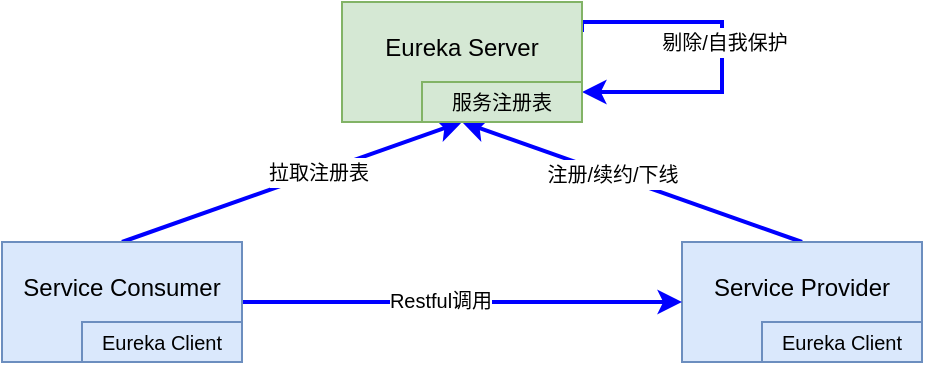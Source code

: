 <mxfile version="12.2.2" type="device" pages="2"><diagram id="KGBEuiB-K4BY7jLVxQqD" name="Eureka实现原理"><mxGraphModel dx="1010" dy="579" grid="1" gridSize="10" guides="1" tooltips="1" connect="1" arrows="1" fold="1" page="1" pageScale="1" pageWidth="827" pageHeight="1169" math="0" shadow="0"><root><mxCell id="0"/><mxCell id="1" parent="0"/><mxCell id="FWv4UefHYUNxkpaXnFh2-11" style="edgeStyle=orthogonalEdgeStyle;rounded=0;orthogonalLoop=1;jettySize=auto;html=1;exitX=1;exitY=0.25;exitDx=0;exitDy=0;strokeColor=#0000FF;strokeWidth=2;entryX=1;entryY=0.25;entryDx=0;entryDy=0;" edge="1" parent="1" source="ufvJfm_LXBG0WilTw0Zj-1" target="FWv4UefHYUNxkpaXnFh2-4"><mxGeometry relative="1" as="geometry"><mxPoint x="540" y="100" as="targetPoint"/><Array as="points"><mxPoint x="440" y="100"/><mxPoint x="510" y="100"/><mxPoint x="510" y="135"/></Array></mxGeometry></mxCell><mxCell id="FWv4UefHYUNxkpaXnFh2-12" value="&lt;font style=&quot;font-size: 10px&quot;&gt;剔除/自我保护&lt;/font&gt;" style="text;html=1;resizable=0;points=[];align=center;verticalAlign=middle;labelBackgroundColor=#ffffff;" vertex="1" connectable="0" parent="FWv4UefHYUNxkpaXnFh2-11"><mxGeometry x="-0.384" relative="1" as="geometry"><mxPoint x="20" y="10" as="offset"/></mxGeometry></mxCell><mxCell id="ufvJfm_LXBG0WilTw0Zj-1" value="Eureka Server&lt;br&gt;&lt;br&gt;" style="rounded=0;whiteSpace=wrap;html=1;fillColor=#d5e8d4;strokeColor=#82b366;" vertex="1" parent="1"><mxGeometry x="320" y="90" width="120" height="60" as="geometry"/></mxCell><mxCell id="FWv4UefHYUNxkpaXnFh2-5" style="edgeStyle=none;rounded=0;orthogonalLoop=1;jettySize=auto;html=1;exitX=0.5;exitY=0;exitDx=0;exitDy=0;entryX=0.25;entryY=1;entryDx=0;entryDy=0;strokeColor=#0000FF;strokeWidth=2;" edge="1" parent="1" source="ufvJfm_LXBG0WilTw0Zj-2" target="FWv4UefHYUNxkpaXnFh2-4"><mxGeometry relative="1" as="geometry"/></mxCell><mxCell id="FWv4UefHYUNxkpaXnFh2-8" value="&lt;font style=&quot;font-size: 10px&quot;&gt;注册/续约/下线&lt;/font&gt;" style="text;html=1;resizable=0;points=[];align=center;verticalAlign=middle;labelBackgroundColor=#ffffff;" vertex="1" connectable="0" parent="FWv4UefHYUNxkpaXnFh2-5"><mxGeometry x="0.127" y="-1" relative="1" as="geometry"><mxPoint as="offset"/></mxGeometry></mxCell><mxCell id="ufvJfm_LXBG0WilTw0Zj-2" value="Service Provider&lt;br&gt;&amp;nbsp;" style="rounded=0;whiteSpace=wrap;html=1;fillColor=#dae8fc;strokeColor=#6c8ebf;" vertex="1" parent="1"><mxGeometry x="490" y="210" width="120" height="60" as="geometry"/></mxCell><mxCell id="FWv4UefHYUNxkpaXnFh2-6" style="edgeStyle=none;rounded=0;orthogonalLoop=1;jettySize=auto;html=1;exitX=0.5;exitY=0;exitDx=0;exitDy=0;entryX=0.25;entryY=1;entryDx=0;entryDy=0;strokeColor=#0000FF;strokeWidth=2;" edge="1" parent="1" source="ufvJfm_LXBG0WilTw0Zj-3" target="FWv4UefHYUNxkpaXnFh2-4"><mxGeometry relative="1" as="geometry"/></mxCell><mxCell id="FWv4UefHYUNxkpaXnFh2-9" value="&lt;font style=&quot;font-size: 10px&quot;&gt;拉取注册表&lt;/font&gt;" style="text;html=1;resizable=0;points=[];align=center;verticalAlign=middle;labelBackgroundColor=#ffffff;" vertex="1" connectable="0" parent="FWv4UefHYUNxkpaXnFh2-6"><mxGeometry x="0.15" y="1" relative="1" as="geometry"><mxPoint as="offset"/></mxGeometry></mxCell><mxCell id="FWv4UefHYUNxkpaXnFh2-7" style="edgeStyle=none;rounded=0;orthogonalLoop=1;jettySize=auto;html=1;exitX=1;exitY=0.5;exitDx=0;exitDy=0;entryX=0;entryY=0.5;entryDx=0;entryDy=0;strokeColor=#0000FF;strokeWidth=2;" edge="1" parent="1" source="ufvJfm_LXBG0WilTw0Zj-3" target="ufvJfm_LXBG0WilTw0Zj-2"><mxGeometry relative="1" as="geometry"/></mxCell><mxCell id="FWv4UefHYUNxkpaXnFh2-10" value="&lt;font style=&quot;font-size: 10px&quot;&gt;Restful调用&lt;/font&gt;" style="text;html=1;resizable=0;points=[];align=center;verticalAlign=middle;labelBackgroundColor=#ffffff;" vertex="1" connectable="0" parent="FWv4UefHYUNxkpaXnFh2-7"><mxGeometry x="-0.105" y="1" relative="1" as="geometry"><mxPoint as="offset"/></mxGeometry></mxCell><mxCell id="ufvJfm_LXBG0WilTw0Zj-3" value="Service Consumer&lt;br&gt;&lt;br&gt;" style="rounded=0;whiteSpace=wrap;html=1;fillColor=#dae8fc;strokeColor=#6c8ebf;" vertex="1" parent="1"><mxGeometry x="150" y="210" width="120" height="60" as="geometry"/></mxCell><mxCell id="FWv4UefHYUNxkpaXnFh2-1" value="&lt;font style=&quot;font-size: 10px&quot;&gt;Eureka Client&lt;/font&gt;" style="rounded=0;whiteSpace=wrap;html=1;fillColor=#dae8fc;strokeColor=#6c8ebf;" vertex="1" parent="1"><mxGeometry x="530" y="250" width="80" height="20" as="geometry"/></mxCell><mxCell id="FWv4UefHYUNxkpaXnFh2-3" value="&lt;font style=&quot;font-size: 10px&quot;&gt;Eureka Client&lt;/font&gt;" style="rounded=0;whiteSpace=wrap;html=1;fillColor=#dae8fc;strokeColor=#6c8ebf;" vertex="1" parent="1"><mxGeometry x="190" y="250" width="80" height="20" as="geometry"/></mxCell><mxCell id="FWv4UefHYUNxkpaXnFh2-4" value="&lt;span style=&quot;font-size: 10px&quot;&gt;服务注册表&lt;/span&gt;" style="rounded=0;whiteSpace=wrap;html=1;fillColor=#d5e8d4;strokeColor=#82b366;" vertex="1" parent="1"><mxGeometry x="360" y="130" width="80" height="20" as="geometry"/></mxCell></root></mxGraphModel></diagram><diagram id="HRelE_VzBuNWrUlAa_Fg" name="Eureka高可用原理"><mxGraphModel dx="1010" dy="579" grid="1" gridSize="10" guides="1" tooltips="1" connect="1" arrows="1" fold="1" page="1" pageScale="1" pageWidth="827" pageHeight="1169" math="0" shadow="0"><root><mxCell id="dljvcagNAsJkiTTSLzKV-0"/><mxCell id="dljvcagNAsJkiTTSLzKV-1" parent="dljvcagNAsJkiTTSLzKV-0"/><mxCell id="dljvcagNAsJkiTTSLzKV-2" value="&lt;b&gt;Eureka Server&lt;/b&gt;" style="rounded=1;whiteSpace=wrap;html=1;fillColor=#d5e8d4;strokeColor=#82b366;" vertex="1" parent="dljvcagNAsJkiTTSLzKV-1"><mxGeometry x="217" y="70" width="120" height="60" as="geometry"/></mxCell><mxCell id="dljvcagNAsJkiTTSLzKV-3" value="&lt;b&gt;Eureka Server&lt;/b&gt;" style="rounded=1;whiteSpace=wrap;html=1;fillColor=#d5e8d4;strokeColor=#82b366;" vertex="1" parent="dljvcagNAsJkiTTSLzKV-1"><mxGeometry x="390" y="70" width="120" height="60" as="geometry"/></mxCell><mxCell id="dljvcagNAsJkiTTSLzKV-4" value="&lt;b&gt;Eureka Server&lt;/b&gt;" style="rounded=1;whiteSpace=wrap;html=1;fillColor=#d5e8d4;strokeColor=#82b366;" vertex="1" parent="dljvcagNAsJkiTTSLzKV-1"><mxGeometry x="581" y="70" width="120" height="60" as="geometry"/></mxCell><mxCell id="dljvcagNAsJkiTTSLzKV-5" value="北京机房" style="rounded=0;whiteSpace=wrap;html=1;fillColor=#d5e8d4;strokeColor=#82b366;" vertex="1" parent="dljvcagNAsJkiTTSLzKV-1"><mxGeometry x="232" y="70" width="90" height="20" as="geometry"/></mxCell><mxCell id="dljvcagNAsJkiTTSLzKV-6" value="深圳机房" style="rounded=0;whiteSpace=wrap;html=1;fillColor=#d5e8d4;strokeColor=#82b366;" vertex="1" parent="dljvcagNAsJkiTTSLzKV-1"><mxGeometry x="596" y="70" width="90" height="20" as="geometry"/></mxCell><mxCell id="dljvcagNAsJkiTTSLzKV-7" value="上海机房" style="rounded=0;whiteSpace=wrap;html=1;fillColor=#d5e8d4;strokeColor=#82b366;" vertex="1" parent="dljvcagNAsJkiTTSLzKV-1"><mxGeometry x="405" y="70" width="90" height="20" as="geometry"/></mxCell><mxCell id="dljvcagNAsJkiTTSLzKV-9" value="&lt;b&gt;Service Provider&lt;/b&gt;" style="rounded=1;whiteSpace=wrap;html=1;fillColor=#dae8fc;strokeColor=#6c8ebf;" vertex="1" parent="dljvcagNAsJkiTTSLzKV-1"><mxGeometry x="20" y="70" width="120" height="60" as="geometry"/></mxCell><mxCell id="dljvcagNAsJkiTTSLzKV-10" value="Eureka Client" style="rounded=0;whiteSpace=wrap;html=1;fillColor=#dae8fc;strokeColor=#6c8ebf;" vertex="1" parent="dljvcagNAsJkiTTSLzKV-1"><mxGeometry x="60" y="110" width="80" height="20" as="geometry"/></mxCell><mxCell id="dljvcagNAsJkiTTSLzKV-12" value="&lt;font style=&quot;font-size: 10px&quot;&gt;服务注册表&lt;/font&gt;" style="rounded=0;whiteSpace=wrap;html=1;fillColor=#d5e8d4;strokeColor=#82b366;" vertex="1" parent="dljvcagNAsJkiTTSLzKV-1"><mxGeometry x="267" y="110" width="70" height="20" as="geometry"/></mxCell><mxCell id="dljvcagNAsJkiTTSLzKV-13" value="&lt;font style=&quot;font-size: 10px&quot;&gt;服务注册表&lt;/font&gt;" style="rounded=0;whiteSpace=wrap;html=1;fillColor=#d5e8d4;strokeColor=#82b366;" vertex="1" parent="dljvcagNAsJkiTTSLzKV-1"><mxGeometry x="440" y="110" width="70" height="20" as="geometry"/></mxCell><mxCell id="dljvcagNAsJkiTTSLzKV-14" value="&lt;font style=&quot;font-size: 10px&quot;&gt;服务注册表&lt;/font&gt;" style="rounded=0;whiteSpace=wrap;html=1;fillColor=#d5e8d4;strokeColor=#82b366;" vertex="1" parent="dljvcagNAsJkiTTSLzKV-1"><mxGeometry x="631" y="110" width="70" height="20" as="geometry"/></mxCell><mxCell id="dljvcagNAsJkiTTSLzKV-15" value="" style="endArrow=classic;html=1;entryX=0;entryY=0.25;entryDx=0;entryDy=0;exitX=1;exitY=0.25;exitDx=0;exitDy=0;" edge="1" parent="dljvcagNAsJkiTTSLzKV-1" source="dljvcagNAsJkiTTSLzKV-9" target="dljvcagNAsJkiTTSLzKV-2"><mxGeometry width="50" height="50" relative="1" as="geometry"><mxPoint x="154" y="85" as="sourcePoint"/><mxPoint x="194" y="140" as="targetPoint"/><Array as="points"><mxPoint x="180" y="85"/></Array></mxGeometry></mxCell><mxCell id="dljvcagNAsJkiTTSLzKV-54" value="&lt;font style=&quot;font-size: 10px&quot;&gt;注册&lt;/font&gt;" style="text;html=1;resizable=0;points=[];align=center;verticalAlign=middle;labelBackgroundColor=#ffffff;" vertex="1" connectable="0" parent="dljvcagNAsJkiTTSLzKV-15"><mxGeometry x="0.039" y="11" relative="1" as="geometry"><mxPoint x="-11" y="10" as="offset"/></mxGeometry></mxCell><mxCell id="dljvcagNAsJkiTTSLzKV-16" value="" style="endArrow=classic;html=1;entryX=0;entryY=0.25;entryDx=0;entryDy=0;exitX=1;exitY=0.5;exitDx=0;exitDy=0;" edge="1" parent="dljvcagNAsJkiTTSLzKV-1" source="dljvcagNAsJkiTTSLzKV-9"><mxGeometry width="50" height="50" relative="1" as="geometry"><mxPoint x="154" y="100" as="sourcePoint"/><mxPoint x="217" y="100" as="targetPoint"/></mxGeometry></mxCell><mxCell id="dljvcagNAsJkiTTSLzKV-55" value="&lt;font style=&quot;font-size: 10px&quot;&gt;续约&lt;/font&gt;" style="text;html=1;resizable=0;points=[];align=center;verticalAlign=middle;labelBackgroundColor=#ffffff;" vertex="1" connectable="0" parent="dljvcagNAsJkiTTSLzKV-16"><mxGeometry x="-0.273" y="1" relative="1" as="geometry"><mxPoint as="offset"/></mxGeometry></mxCell><mxCell id="dljvcagNAsJkiTTSLzKV-17" value="" style="endArrow=classic;html=1;entryX=0;entryY=0.75;entryDx=0;entryDy=0;exitX=1;exitY=0.25;exitDx=0;exitDy=0;" edge="1" parent="dljvcagNAsJkiTTSLzKV-1" source="dljvcagNAsJkiTTSLzKV-10" target="dljvcagNAsJkiTTSLzKV-2"><mxGeometry width="50" height="50" relative="1" as="geometry"><mxPoint x="154" y="115" as="sourcePoint"/><mxPoint x="204" y="109" as="targetPoint"/></mxGeometry></mxCell><mxCell id="dljvcagNAsJkiTTSLzKV-56" value="&lt;font style=&quot;font-size: 10px&quot;&gt;下线&lt;/font&gt;" style="text;html=1;resizable=0;points=[];align=center;verticalAlign=middle;labelBackgroundColor=#ffffff;" vertex="1" connectable="0" parent="dljvcagNAsJkiTTSLzKV-17"><mxGeometry x="-0.273" relative="1" as="geometry"><mxPoint as="offset"/></mxGeometry></mxCell><mxCell id="dljvcagNAsJkiTTSLzKV-43" style="edgeStyle=none;rounded=0;orthogonalLoop=1;jettySize=auto;html=1;exitX=1;exitY=0.5;exitDx=0;exitDy=0;entryX=0;entryY=0.5;entryDx=0;entryDy=0;strokeColor=#0000FF;" edge="1" parent="dljvcagNAsJkiTTSLzKV-1" source="dljvcagNAsJkiTTSLzKV-22" target="dljvcagNAsJkiTTSLzKV-28"><mxGeometry relative="1" as="geometry"/></mxCell><mxCell id="dljvcagNAsJkiTTSLzKV-46" value="&lt;font style=&quot;font-size: 10px&quot; color=&quot;#0000ff&quot;&gt;Restful调用&lt;/font&gt;" style="text;html=1;resizable=0;points=[];align=center;verticalAlign=middle;labelBackgroundColor=#ffffff;" vertex="1" connectable="0" parent="dljvcagNAsJkiTTSLzKV-43"><mxGeometry x="-0.224" y="4" relative="1" as="geometry"><mxPoint as="offset"/></mxGeometry></mxCell><mxCell id="dljvcagNAsJkiTTSLzKV-22" value="&lt;b&gt;Service Consumer&lt;/b&gt;" style="rounded=1;whiteSpace=wrap;html=1;fillColor=#ffe6cc;strokeColor=#d79b00;" vertex="1" parent="dljvcagNAsJkiTTSLzKV-1"><mxGeometry x="206" y="310" width="120" height="60" as="geometry"/></mxCell><mxCell id="dljvcagNAsJkiTTSLzKV-23" value="Eureka Client" style="rounded=0;whiteSpace=wrap;html=1;fillColor=#ffe6cc;strokeColor=#d79b00;" vertex="1" parent="dljvcagNAsJkiTTSLzKV-1"><mxGeometry x="246" y="350" width="80" height="20" as="geometry"/></mxCell><mxCell id="dljvcagNAsJkiTTSLzKV-39" style="rounded=0;orthogonalLoop=1;jettySize=auto;html=1;exitX=0.5;exitY=0;exitDx=0;exitDy=0;entryX=0.37;entryY=1.06;entryDx=0;entryDy=0;entryPerimeter=0;strokeColor=#0000FF;" edge="1" parent="dljvcagNAsJkiTTSLzKV-1" source="dljvcagNAsJkiTTSLzKV-26" target="dljvcagNAsJkiTTSLzKV-10"><mxGeometry relative="1" as="geometry"/></mxCell><mxCell id="LYAadQrB7UBYjlBKtVjD-1" value="&lt;font style=&quot;font-size: 10px&quot; color=&quot;#0000ff&quot;&gt;Restful调用&lt;/font&gt;" style="text;html=1;resizable=0;points=[];align=center;verticalAlign=middle;labelBackgroundColor=#ffffff;" vertex="1" connectable="0" parent="dljvcagNAsJkiTTSLzKV-39"><mxGeometry x="-0.161" y="-2" relative="1" as="geometry"><mxPoint x="16" y="5" as="offset"/></mxGeometry></mxCell><mxCell id="dljvcagNAsJkiTTSLzKV-42" style="edgeStyle=none;rounded=0;orthogonalLoop=1;jettySize=auto;html=1;exitX=1;exitY=0.5;exitDx=0;exitDy=0;entryX=0;entryY=0.5;entryDx=0;entryDy=0;strokeColor=#0000FF;" edge="1" parent="dljvcagNAsJkiTTSLzKV-1" source="dljvcagNAsJkiTTSLzKV-26" target="dljvcagNAsJkiTTSLzKV-28"><mxGeometry relative="1" as="geometry"/></mxCell><mxCell id="dljvcagNAsJkiTTSLzKV-47" value="&lt;font style=&quot;font-size: 10px&quot; color=&quot;#0000ff&quot;&gt;Restful调用&lt;/font&gt;" style="text;html=1;resizable=0;points=[];align=center;verticalAlign=middle;labelBackgroundColor=#ffffff;" vertex="1" connectable="0" parent="dljvcagNAsJkiTTSLzKV-42"><mxGeometry x="-0.412" y="-1" relative="1" as="geometry"><mxPoint x="14" y="9" as="offset"/></mxGeometry></mxCell><mxCell id="dljvcagNAsJkiTTSLzKV-26" value="&lt;b&gt;Service Consumer&lt;/b&gt;" style="rounded=1;whiteSpace=wrap;html=1;fillColor=#ffe6cc;strokeColor=#d79b00;" vertex="1" parent="dljvcagNAsJkiTTSLzKV-1"><mxGeometry x="381" y="210" width="120" height="60" as="geometry"/></mxCell><mxCell id="dljvcagNAsJkiTTSLzKV-27" value="Eureka Client" style="rounded=0;whiteSpace=wrap;html=1;fillColor=#ffe6cc;strokeColor=#d79b00;" vertex="1" parent="dljvcagNAsJkiTTSLzKV-1"><mxGeometry x="421" y="250" width="80" height="20" as="geometry"/></mxCell><mxCell id="dljvcagNAsJkiTTSLzKV-28" value="&lt;b&gt;Service Provider&lt;/b&gt;" style="rounded=1;whiteSpace=wrap;html=1;fillColor=#dae8fc;strokeColor=#6c8ebf;" vertex="1" parent="dljvcagNAsJkiTTSLzKV-1"><mxGeometry x="571" y="280" width="120" height="60" as="geometry"/></mxCell><mxCell id="dljvcagNAsJkiTTSLzKV-29" value="Eureka Client" style="rounded=0;whiteSpace=wrap;html=1;fillColor=#dae8fc;strokeColor=#6c8ebf;" vertex="1" parent="dljvcagNAsJkiTTSLzKV-1"><mxGeometry x="611" y="320" width="80" height="20" as="geometry"/></mxCell><mxCell id="dljvcagNAsJkiTTSLzKV-30" value="" style="endArrow=classic;html=1;entryX=0;entryY=0.75;entryDx=0;entryDy=0;exitX=0.5;exitY=0;exitDx=0;exitDy=0;strokeColor=#97D077;" edge="1" parent="dljvcagNAsJkiTTSLzKV-1" source="dljvcagNAsJkiTTSLzKV-22" target="dljvcagNAsJkiTTSLzKV-12"><mxGeometry width="50" height="50" relative="1" as="geometry"><mxPoint x="272" y="240" as="sourcePoint"/><mxPoint x="322" y="190" as="targetPoint"/></mxGeometry></mxCell><mxCell id="dljvcagNAsJkiTTSLzKV-49" value="&lt;font style=&quot;font-size: 10px&quot; color=&quot;#97d077&quot;&gt;拉取注册表&lt;/font&gt;" style="text;html=1;resizable=0;points=[];align=center;verticalAlign=middle;labelBackgroundColor=#ffffff;" vertex="1" connectable="0" parent="dljvcagNAsJkiTTSLzKV-30"><mxGeometry x="-0.228" y="-2" relative="1" as="geometry"><mxPoint as="offset"/></mxGeometry></mxCell><mxCell id="dljvcagNAsJkiTTSLzKV-34" value="" style="endArrow=classic;html=1;exitX=0;exitY=0.5;exitDx=0;exitDy=0;entryX=0.25;entryY=1;entryDx=0;entryDy=0;strokeColor=#3333FF;" edge="1" parent="dljvcagNAsJkiTTSLzKV-1" source="dljvcagNAsJkiTTSLzKV-22" target="dljvcagNAsJkiTTSLzKV-10"><mxGeometry width="50" height="50" relative="1" as="geometry"><mxPoint x="110" y="260" as="sourcePoint"/><mxPoint x="160" y="210" as="targetPoint"/></mxGeometry></mxCell><mxCell id="dljvcagNAsJkiTTSLzKV-48" value="&lt;font style=&quot;font-size: 10px&quot; color=&quot;#0000ff&quot;&gt;Restful调用&lt;/font&gt;" style="text;html=1;resizable=0;points=[];align=center;verticalAlign=middle;labelBackgroundColor=#ffffff;" vertex="1" connectable="0" parent="dljvcagNAsJkiTTSLzKV-34"><mxGeometry x="-0.17" y="2" relative="1" as="geometry"><mxPoint as="offset"/></mxGeometry></mxCell><mxCell id="dljvcagNAsJkiTTSLzKV-35" value="" style="endArrow=classic;html=1;entryX=0;entryY=0.75;entryDx=0;entryDy=0;exitX=0.5;exitY=0;exitDx=0;exitDy=0;strokeColor=#97D077;" edge="1" parent="dljvcagNAsJkiTTSLzKV-1" source="dljvcagNAsJkiTTSLzKV-26" target="dljvcagNAsJkiTTSLzKV-13"><mxGeometry width="50" height="50" relative="1" as="geometry"><mxPoint x="450" y="240" as="sourcePoint"/><mxPoint x="450" y="125" as="targetPoint"/></mxGeometry></mxCell><mxCell id="dljvcagNAsJkiTTSLzKV-50" value="&lt;font style=&quot;font-size: 10px&quot; color=&quot;#97d077&quot;&gt;拉取注册表&lt;/font&gt;" style="text;html=1;resizable=0;points=[];align=center;verticalAlign=middle;labelBackgroundColor=#ffffff;" vertex="1" connectable="0" parent="dljvcagNAsJkiTTSLzKV-35"><mxGeometry x="0.257" relative="1" as="geometry"><mxPoint as="offset"/></mxGeometry></mxCell><mxCell id="dljvcagNAsJkiTTSLzKV-37" value="" style="endArrow=classic;html=1;entryX=0;entryY=0.75;entryDx=0;entryDy=0;exitX=0.5;exitY=0;exitDx=0;exitDy=0;" edge="1" parent="dljvcagNAsJkiTTSLzKV-1" source="dljvcagNAsJkiTTSLzKV-28" target="dljvcagNAsJkiTTSLzKV-14"><mxGeometry width="50" height="50" relative="1" as="geometry"><mxPoint x="640" y="242.5" as="sourcePoint"/><mxPoint x="640" y="127.5" as="targetPoint"/></mxGeometry></mxCell><mxCell id="dljvcagNAsJkiTTSLzKV-52" value="&lt;font style=&quot;font-size: 10px&quot;&gt;续约&lt;/font&gt;" style="text;html=1;resizable=0;points=[];align=center;verticalAlign=middle;labelBackgroundColor=#ffffff;" vertex="1" connectable="0" parent="dljvcagNAsJkiTTSLzKV-37"><mxGeometry x="0.153" y="-1" relative="1" as="geometry"><mxPoint as="offset"/></mxGeometry></mxCell><mxCell id="dljvcagNAsJkiTTSLzKV-44" value="" style="endArrow=classic;html=1;entryX=0;entryY=0.75;entryDx=0;entryDy=0;exitX=0.5;exitY=0;exitDx=0;exitDy=0;" edge="1" parent="dljvcagNAsJkiTTSLzKV-1"><mxGeometry width="50" height="50" relative="1" as="geometry"><mxPoint x="658" y="280" as="sourcePoint"/><mxPoint x="658" y="125" as="targetPoint"/></mxGeometry></mxCell><mxCell id="dljvcagNAsJkiTTSLzKV-53" value="&lt;font style=&quot;font-size: 10px&quot;&gt;下线&lt;/font&gt;" style="text;html=1;resizable=0;points=[];align=center;verticalAlign=middle;labelBackgroundColor=#ffffff;" vertex="1" connectable="0" parent="dljvcagNAsJkiTTSLzKV-44"><mxGeometry x="0.153" y="2" relative="1" as="geometry"><mxPoint as="offset"/></mxGeometry></mxCell><mxCell id="dljvcagNAsJkiTTSLzKV-45" value="" style="endArrow=classic;html=1;entryX=0;entryY=0.75;entryDx=0;entryDy=0;exitX=0.5;exitY=0;exitDx=0;exitDy=0;" edge="1" parent="dljvcagNAsJkiTTSLzKV-1"><mxGeometry width="50" height="50" relative="1" as="geometry"><mxPoint x="605" y="280" as="sourcePoint"/><mxPoint x="605" y="125" as="targetPoint"/></mxGeometry></mxCell><mxCell id="dljvcagNAsJkiTTSLzKV-51" value="&lt;font style=&quot;font-size: 10px&quot;&gt;注册&lt;/font&gt;" style="text;html=1;resizable=0;points=[];align=center;verticalAlign=middle;labelBackgroundColor=#ffffff;" vertex="1" connectable="0" parent="dljvcagNAsJkiTTSLzKV-45"><mxGeometry x="0.167" relative="1" as="geometry"><mxPoint as="offset"/></mxGeometry></mxCell><mxCell id="dljvcagNAsJkiTTSLzKV-57" value="" style="endArrow=none;dashed=1;html=1;" edge="1" parent="dljvcagNAsJkiTTSLzKV-1"><mxGeometry width="50" height="50" relative="1" as="geometry"><mxPoint x="360" y="460" as="sourcePoint"/><mxPoint x="360" y="20" as="targetPoint"/></mxGeometry></mxCell><mxCell id="dljvcagNAsJkiTTSLzKV-58" value="" style="endArrow=none;dashed=1;html=1;" edge="1" parent="dljvcagNAsJkiTTSLzKV-1"><mxGeometry width="50" height="50" relative="1" as="geometry"><mxPoint x="550" y="462" as="sourcePoint"/><mxPoint x="550" y="22" as="targetPoint"/></mxGeometry></mxCell><mxCell id="dljvcagNAsJkiTTSLzKV-59" value="" style="endArrow=classic;startArrow=classic;html=1;exitX=1;exitY=0.5;exitDx=0;exitDy=0;strokeWidth=2;" edge="1" parent="dljvcagNAsJkiTTSLzKV-1" source="dljvcagNAsJkiTTSLzKV-2" target="dljvcagNAsJkiTTSLzKV-3"><mxGeometry width="50" height="50" relative="1" as="geometry"><mxPoint x="380" y="70" as="sourcePoint"/><mxPoint x="430" y="20" as="targetPoint"/><Array as="points"><mxPoint x="350" y="100"/><mxPoint x="360" y="100"/><mxPoint x="370" y="100"/></Array></mxGeometry></mxCell><mxCell id="dljvcagNAsJkiTTSLzKV-60" value="&lt;font style=&quot;font-size: 10px&quot;&gt;&lt;b&gt;Replicate&lt;/b&gt;&lt;/font&gt;" style="text;html=1;" vertex="1" parent="dljvcagNAsJkiTTSLzKV-1"><mxGeometry x="341" y="75" width="80" height="15" as="geometry"/></mxCell><mxCell id="dljvcagNAsJkiTTSLzKV-61" value="" style="endArrow=classic;startArrow=classic;html=1;entryX=0;entryY=0.5;entryDx=0;entryDy=0;strokeWidth=2;" edge="1" parent="dljvcagNAsJkiTTSLzKV-1" target="dljvcagNAsJkiTTSLzKV-4"><mxGeometry width="50" height="50" relative="1" as="geometry"><mxPoint x="510" y="100" as="sourcePoint"/><mxPoint x="571" y="100" as="targetPoint"/><Array as="points"><mxPoint x="531" y="100"/><mxPoint x="541" y="100"/><mxPoint x="551" y="100"/></Array></mxGeometry></mxCell><mxCell id="dljvcagNAsJkiTTSLzKV-62" value="&lt;font style=&quot;font-size: 10px&quot;&gt;&lt;b&gt;Replicate&lt;/b&gt;&lt;/font&gt;" style="text;html=1;" vertex="1" parent="dljvcagNAsJkiTTSLzKV-1"><mxGeometry x="516" y="75" width="80" height="15" as="geometry"/></mxCell><mxCell id="LYAadQrB7UBYjlBKtVjD-3" value="&lt;font style=&quot;font-size: 18px&quot;&gt;&lt;b&gt;Zone1&lt;/b&gt;&lt;/font&gt;" style="text;html=1;strokeColor=none;fillColor=none;align=center;verticalAlign=middle;whiteSpace=wrap;rounded=0;" vertex="1" parent="dljvcagNAsJkiTTSLzKV-1"><mxGeometry x="164" y="20" width="40" height="20" as="geometry"/></mxCell><mxCell id="LYAadQrB7UBYjlBKtVjD-4" value="&lt;font style=&quot;font-size: 18px&quot;&gt;&lt;b&gt;Zone3&lt;/b&gt;&lt;/font&gt;" style="text;html=1;strokeColor=none;fillColor=none;align=center;verticalAlign=middle;whiteSpace=wrap;rounded=0;" vertex="1" parent="dljvcagNAsJkiTTSLzKV-1"><mxGeometry x="641" y="20" width="40" height="20" as="geometry"/></mxCell><mxCell id="LYAadQrB7UBYjlBKtVjD-5" value="&lt;font style=&quot;font-size: 18px&quot;&gt;&lt;b&gt;Zone2&lt;/b&gt;&lt;/font&gt;" style="text;html=1;strokeColor=none;fillColor=none;align=center;verticalAlign=middle;whiteSpace=wrap;rounded=0;" vertex="1" parent="dljvcagNAsJkiTTSLzKV-1"><mxGeometry x="435" y="20" width="40" height="20" as="geometry"/></mxCell></root></mxGraphModel></diagram></mxfile>